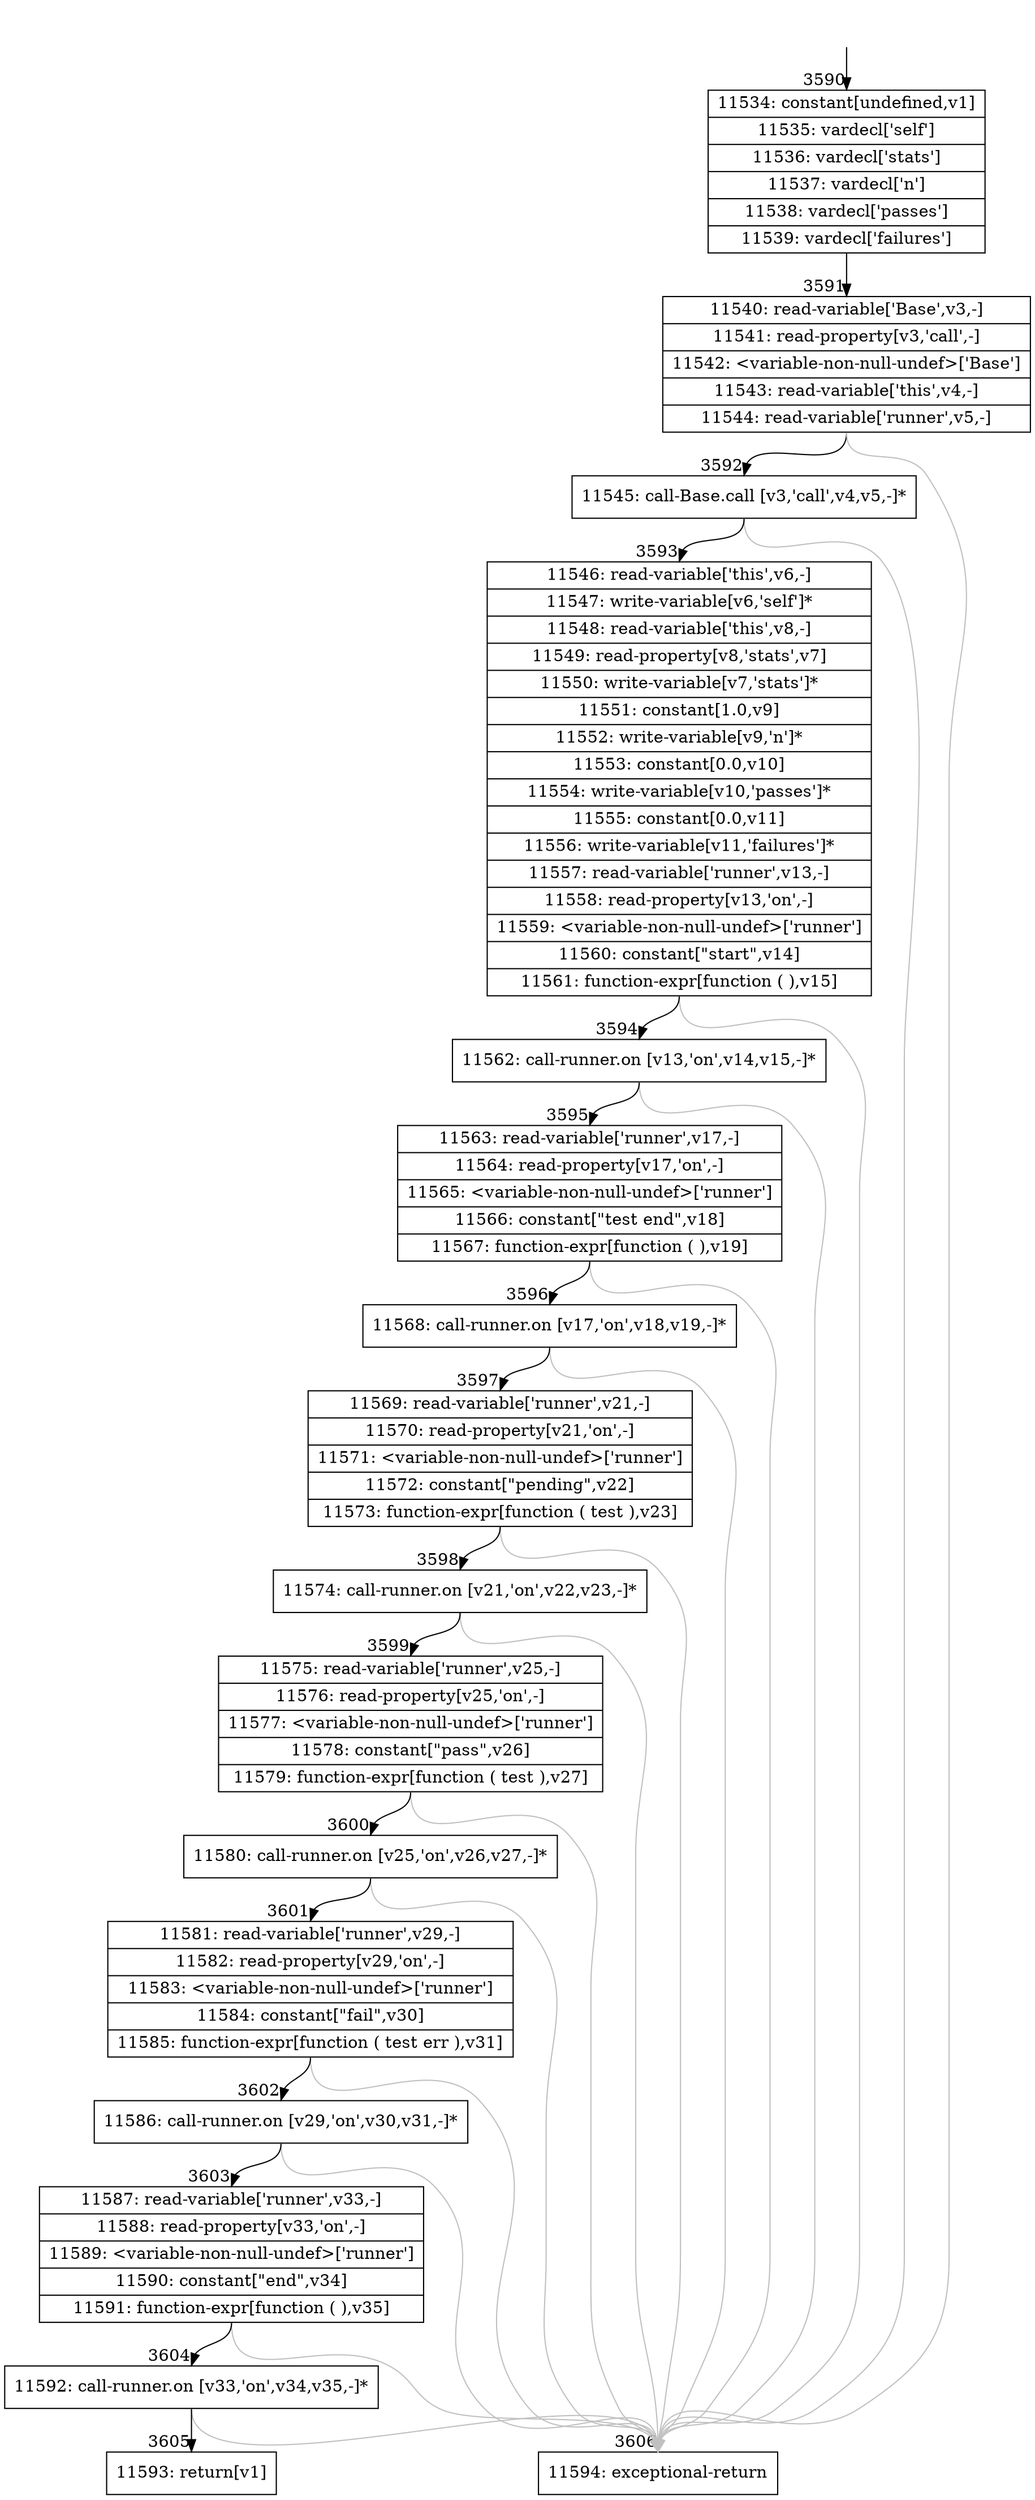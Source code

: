 digraph {
rankdir="TD"
BB_entry317[shape=none,label=""];
BB_entry317 -> BB3590 [tailport=s, headport=n, headlabel="    3590"]
BB3590 [shape=record label="{11534: constant[undefined,v1]|11535: vardecl['self']|11536: vardecl['stats']|11537: vardecl['n']|11538: vardecl['passes']|11539: vardecl['failures']}" ] 
BB3590 -> BB3591 [tailport=s, headport=n, headlabel="      3591"]
BB3591 [shape=record label="{11540: read-variable['Base',v3,-]|11541: read-property[v3,'call',-]|11542: \<variable-non-null-undef\>['Base']|11543: read-variable['this',v4,-]|11544: read-variable['runner',v5,-]}" ] 
BB3591 -> BB3592 [tailport=s, headport=n, headlabel="      3592"]
BB3591 -> BB3606 [tailport=s, headport=n, color=gray, headlabel="      3606"]
BB3592 [shape=record label="{11545: call-Base.call [v3,'call',v4,v5,-]*}" ] 
BB3592 -> BB3593 [tailport=s, headport=n, headlabel="      3593"]
BB3592 -> BB3606 [tailport=s, headport=n, color=gray]
BB3593 [shape=record label="{11546: read-variable['this',v6,-]|11547: write-variable[v6,'self']*|11548: read-variable['this',v8,-]|11549: read-property[v8,'stats',v7]|11550: write-variable[v7,'stats']*|11551: constant[1.0,v9]|11552: write-variable[v9,'n']*|11553: constant[0.0,v10]|11554: write-variable[v10,'passes']*|11555: constant[0.0,v11]|11556: write-variable[v11,'failures']*|11557: read-variable['runner',v13,-]|11558: read-property[v13,'on',-]|11559: \<variable-non-null-undef\>['runner']|11560: constant[\"start\",v14]|11561: function-expr[function ( ),v15]}" ] 
BB3593 -> BB3594 [tailport=s, headport=n, headlabel="      3594"]
BB3593 -> BB3606 [tailport=s, headport=n, color=gray]
BB3594 [shape=record label="{11562: call-runner.on [v13,'on',v14,v15,-]*}" ] 
BB3594 -> BB3595 [tailport=s, headport=n, headlabel="      3595"]
BB3594 -> BB3606 [tailport=s, headport=n, color=gray]
BB3595 [shape=record label="{11563: read-variable['runner',v17,-]|11564: read-property[v17,'on',-]|11565: \<variable-non-null-undef\>['runner']|11566: constant[\"test end\",v18]|11567: function-expr[function ( ),v19]}" ] 
BB3595 -> BB3596 [tailport=s, headport=n, headlabel="      3596"]
BB3595 -> BB3606 [tailport=s, headport=n, color=gray]
BB3596 [shape=record label="{11568: call-runner.on [v17,'on',v18,v19,-]*}" ] 
BB3596 -> BB3597 [tailport=s, headport=n, headlabel="      3597"]
BB3596 -> BB3606 [tailport=s, headport=n, color=gray]
BB3597 [shape=record label="{11569: read-variable['runner',v21,-]|11570: read-property[v21,'on',-]|11571: \<variable-non-null-undef\>['runner']|11572: constant[\"pending\",v22]|11573: function-expr[function ( test ),v23]}" ] 
BB3597 -> BB3598 [tailport=s, headport=n, headlabel="      3598"]
BB3597 -> BB3606 [tailport=s, headport=n, color=gray]
BB3598 [shape=record label="{11574: call-runner.on [v21,'on',v22,v23,-]*}" ] 
BB3598 -> BB3599 [tailport=s, headport=n, headlabel="      3599"]
BB3598 -> BB3606 [tailport=s, headport=n, color=gray]
BB3599 [shape=record label="{11575: read-variable['runner',v25,-]|11576: read-property[v25,'on',-]|11577: \<variable-non-null-undef\>['runner']|11578: constant[\"pass\",v26]|11579: function-expr[function ( test ),v27]}" ] 
BB3599 -> BB3600 [tailport=s, headport=n, headlabel="      3600"]
BB3599 -> BB3606 [tailport=s, headport=n, color=gray]
BB3600 [shape=record label="{11580: call-runner.on [v25,'on',v26,v27,-]*}" ] 
BB3600 -> BB3601 [tailport=s, headport=n, headlabel="      3601"]
BB3600 -> BB3606 [tailport=s, headport=n, color=gray]
BB3601 [shape=record label="{11581: read-variable['runner',v29,-]|11582: read-property[v29,'on',-]|11583: \<variable-non-null-undef\>['runner']|11584: constant[\"fail\",v30]|11585: function-expr[function ( test err ),v31]}" ] 
BB3601 -> BB3602 [tailport=s, headport=n, headlabel="      3602"]
BB3601 -> BB3606 [tailport=s, headport=n, color=gray]
BB3602 [shape=record label="{11586: call-runner.on [v29,'on',v30,v31,-]*}" ] 
BB3602 -> BB3603 [tailport=s, headport=n, headlabel="      3603"]
BB3602 -> BB3606 [tailport=s, headport=n, color=gray]
BB3603 [shape=record label="{11587: read-variable['runner',v33,-]|11588: read-property[v33,'on',-]|11589: \<variable-non-null-undef\>['runner']|11590: constant[\"end\",v34]|11591: function-expr[function ( ),v35]}" ] 
BB3603 -> BB3604 [tailport=s, headport=n, headlabel="      3604"]
BB3603 -> BB3606 [tailport=s, headport=n, color=gray]
BB3604 [shape=record label="{11592: call-runner.on [v33,'on',v34,v35,-]*}" ] 
BB3604 -> BB3605 [tailport=s, headport=n, headlabel="      3605"]
BB3604 -> BB3606 [tailport=s, headport=n, color=gray]
BB3605 [shape=record label="{11593: return[v1]}" ] 
BB3606 [shape=record label="{11594: exceptional-return}" ] 
//#$~ 4117
}
